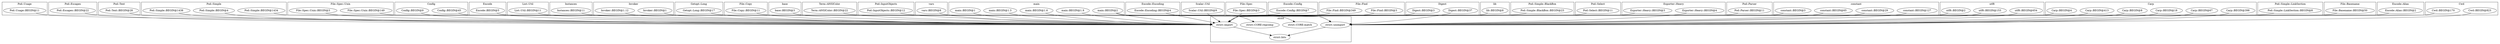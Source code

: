 digraph {
graph [overlap=false]
subgraph cluster_Pod_Usage {
	label="Pod::Usage";
	"Pod::Usage::BEGIN@11";
}
subgraph cluster_Pod_Escapes {
	label="Pod::Escapes";
	"Pod::Escapes::BEGIN@22";
}
subgraph cluster_Pod_Text {
	label="Pod::Text";
	"Pod::Text::BEGIN@28";
}
subgraph cluster_Pod_Simple {
	label="Pod::Simple";
	"Pod::Simple::BEGIN@4";
	"Pod::Simple::BEGIN@1438";
	"Pod::Simple::BEGIN@1434";
}
subgraph cluster_File_Spec_Unix {
	label="File::Spec::Unix";
	"File::Spec::Unix::BEGIN@3";
	"File::Spec::Unix::BEGIN@149";
}
subgraph cluster_Config {
	label="Config";
	"Config::BEGIN@45";
	"Config::BEGIN@9";
}
subgraph cluster_Encode {
	label="Encode";
	"Encode::BEGIN@5";
}
subgraph cluster_List_Util {
	label="List::Util";
	"List::Util::BEGIN@11";
}
subgraph cluster_Instances {
	label="Instances";
	"Instances::BEGIN@11";
}
subgraph cluster_Invoker {
	label="Invoker";
	"Invoker::BEGIN@1";
	"Invoker::BEGIN@1.12";
}
subgraph cluster_Getopt_Long {
	label="Getopt::Long";
	"Getopt::Long::BEGIN@17";
}
subgraph cluster_File_Copy {
	label="File::Copy";
	"File::Copy::BEGIN@11";
}
subgraph cluster_base {
	label="base";
	"base::BEGIN@3";
}
subgraph cluster_Term_ANSIColor {
	label="Term::ANSIColor";
	"Term::ANSIColor::BEGIN@22";
}
subgraph cluster_Pod_InputObjects {
	label="Pod::InputObjects";
	"Pod::InputObjects::BEGIN@12";
}
subgraph cluster_vars {
	label="vars";
	"vars::BEGIN@8";
}
subgraph cluster_main {
	label="main";
	"main::BEGIN@1.9";
	"main::BEGIN@2";
	"main::BEGIN@1.6";
	"main::BEGIN@1.3";
	"main::BEGIN@1";
}
subgraph cluster_strict {
	label="strict";
	"strict::import";
	"strict::CORE:regcomp";
	"strict::unimport";
	"strict::bits";
	"strict::CORE:match";
}
subgraph cluster_Encode_Encoding {
	label="Encode::Encoding";
	"Encode::Encoding::BEGIN@4";
}
subgraph cluster_Scalar_Util {
	label="Scalar::Util";
	"Scalar::Util::BEGIN@9";
}
subgraph cluster_File_Spec {
	label="File::Spec";
	"File::Spec::BEGIN@3";
}
subgraph cluster_Encode_Config {
	label="Encode::Config";
	"Encode::Config::BEGIN@7";
}
subgraph cluster_File_Find {
	label="File::Find";
	"File::Find::BEGIN@3";
	"File::Find::BEGIN@349";
}
subgraph cluster_Digest {
	label="Digest";
	"Digest::BEGIN@3";
	"Digest::BEGIN@37";
}
subgraph cluster_lib {
	label="lib";
	"lib::BEGIN@8";
}
subgraph cluster_Pod_Simple_BlackBox {
	label="Pod::Simple::BlackBox";
	"Pod::Simple::BlackBox::BEGIN@23";
}
subgraph cluster_Pod_Select {
	label="Pod::Select";
	"Pod::Select::BEGIN@11";
}
subgraph cluster_Exporter_Heavy {
	label="Exporter::Heavy";
	"Exporter::Heavy::BEGIN@4";
	"Exporter::Heavy::BEGIN@3";
}
subgraph cluster_Pod_Parser {
	label="Pod::Parser";
	"Pod::Parser::BEGIN@11";
}
subgraph cluster_constant {
	label="constant";
	"constant::BEGIN@3";
	"constant::BEGIN@65";
	"constant::BEGIN@127";
	"constant::BEGIN@29";
}
subgraph cluster_utf8 {
	label="utf8";
	"utf8::BEGIN@2";
	"utf8::BEGIN@153";
	"utf8::BEGIN@654";
}
subgraph cluster_Carp {
	label="Carp";
	"Carp::BEGIN@413";
	"Carp::BEGIN@398";
	"Carp::BEGIN@4";
	"Carp::BEGIN@67";
	"Carp::BEGIN@18";
	"Carp::BEGIN@8";
}
subgraph cluster_Pod_Simple_LinkSection {
	label="Pod::Simple::LinkSection";
	"Pod::Simple::LinkSection::BEGIN@8";
}
subgraph cluster_File_Basename {
	label="File::Basename";
	"File::Basename::BEGIN@50";
}
subgraph cluster_Encode_Alias {
	label="Encode::Alias";
	"Encode::Alias::BEGIN@2";
}
subgraph cluster_Cwd {
	label="Cwd";
	"Cwd::BEGIN@170";
	"Cwd::BEGIN@823";
}
"main::BEGIN@2" -> "strict::CORE:match";
"strict::import" -> "strict::bits";
"strict::unimport" -> "strict::bits";
"Config::BEGIN@45" -> "strict::unimport";
"Carp::BEGIN@18" -> "strict::unimport";
"Cwd::BEGIN@823" -> "strict::unimport";
"Pod::Simple::BEGIN@1434" -> "strict::unimport";
"Digest::BEGIN@37" -> "strict::unimport";
"constant::BEGIN@29" -> "strict::unimport";
"File::Spec::Unix::BEGIN@149" -> "strict::unimport";
"utf8::BEGIN@153" -> "strict::unimport";
"Carp::BEGIN@67" -> "strict::unimport";
"Carp::BEGIN@398" -> "strict::unimport";
"Carp::BEGIN@8" -> "strict::unimport";
"utf8::BEGIN@654" -> "strict::unimport";
"Carp::BEGIN@413" -> "strict::unimport";
"Exporter::Heavy::BEGIN@4" -> "strict::unimport";
"constant::BEGIN@65" -> "strict::unimport";
"constant::BEGIN@127" -> "strict::unimport";
"main::BEGIN@2" -> "strict::CORE:regcomp";
"base::BEGIN@3" -> "strict::import";
"Term::ANSIColor::BEGIN@22" -> "strict::import";
"utf8::BEGIN@2" -> "strict::import";
"vars::BEGIN@8" -> "strict::import";
"Pod::Simple::LinkSection::BEGIN@8" -> "strict::import";
"File::Copy::BEGIN@11" -> "strict::import";
"Config::BEGIN@9" -> "strict::import";
"Encode::BEGIN@5" -> "strict::import";
"File::Spec::Unix::BEGIN@3" -> "strict::import";
"Encode::Alias::BEGIN@2" -> "strict::import";
"Encode::Encoding::BEGIN@4" -> "strict::import";
"Cwd::BEGIN@170" -> "strict::import";
"Pod::Simple::BEGIN@1438" -> "strict::import";
"File::Basename::BEGIN@50" -> "strict::import";
"Pod::InputObjects::BEGIN@12" -> "strict::import";
"main::BEGIN@1.9" -> "strict::import";
"Pod::Select::BEGIN@11" -> "strict::import";
"main::BEGIN@2" -> "strict::import";
"Pod::Simple::BEGIN@4" -> "strict::import";
"Pod::Text::BEGIN@28" -> "strict::import";
"File::Find::BEGIN@3" -> "strict::import";
"Scalar::Util::BEGIN@9" -> "strict::import";
"main::BEGIN@1.3" -> "strict::import";
"Carp::BEGIN@4" -> "strict::import";
"constant::BEGIN@3" -> "strict::import";
"File::Find::BEGIN@349" -> "strict::import";
"File::Spec::BEGIN@3" -> "strict::import";
"Invoker::BEGIN@1" -> "strict::import";
"Invoker::BEGIN@1.12" -> "strict::import";
"Instances::BEGIN@11" -> "strict::import";
"Encode::Config::BEGIN@7" -> "strict::import";
"List::Util::BEGIN@11" -> "strict::import";
"main::BEGIN@1.6" -> "strict::import";
"Pod::Escapes::BEGIN@22" -> "strict::import";
"Pod::Simple::BlackBox::BEGIN@23" -> "strict::import";
"main::BEGIN@1" -> "strict::import";
"Pod::Usage::BEGIN@11" -> "strict::import";
"lib::BEGIN@8" -> "strict::import";
"Digest::BEGIN@3" -> "strict::import";
"Getopt::Long::BEGIN@17" -> "strict::import";
"Exporter::Heavy::BEGIN@3" -> "strict::import";
"Pod::Parser::BEGIN@11" -> "strict::import";
}
